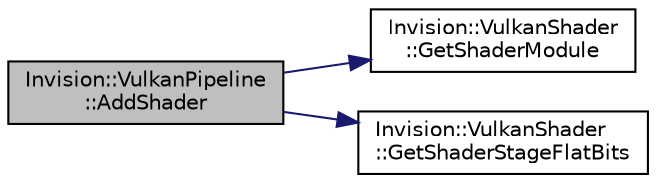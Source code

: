 digraph "Invision::VulkanPipeline::AddShader"
{
 // LATEX_PDF_SIZE
  edge [fontname="Helvetica",fontsize="10",labelfontname="Helvetica",labelfontsize="10"];
  node [fontname="Helvetica",fontsize="10",shape=record];
  rankdir="LR";
  Node1 [label="Invision::VulkanPipeline\l::AddShader",height=0.2,width=0.4,color="black", fillcolor="grey75", style="filled", fontcolor="black",tooltip=" "];
  Node1 -> Node2 [color="midnightblue",fontsize="10",style="solid",fontname="Helvetica"];
  Node2 [label="Invision::VulkanShader\l::GetShaderModule",height=0.2,width=0.4,color="black", fillcolor="white", style="filled",URL="$class_invision_1_1_vulkan_shader.html#a22330392a15befd59ecb0cd89ccb0280",tooltip=" "];
  Node1 -> Node3 [color="midnightblue",fontsize="10",style="solid",fontname="Helvetica"];
  Node3 [label="Invision::VulkanShader\l::GetShaderStageFlatBits",height=0.2,width=0.4,color="black", fillcolor="white", style="filled",URL="$class_invision_1_1_vulkan_shader.html#ac69ae88c5cbd852af48048e05aebfce1",tooltip=" "];
}
